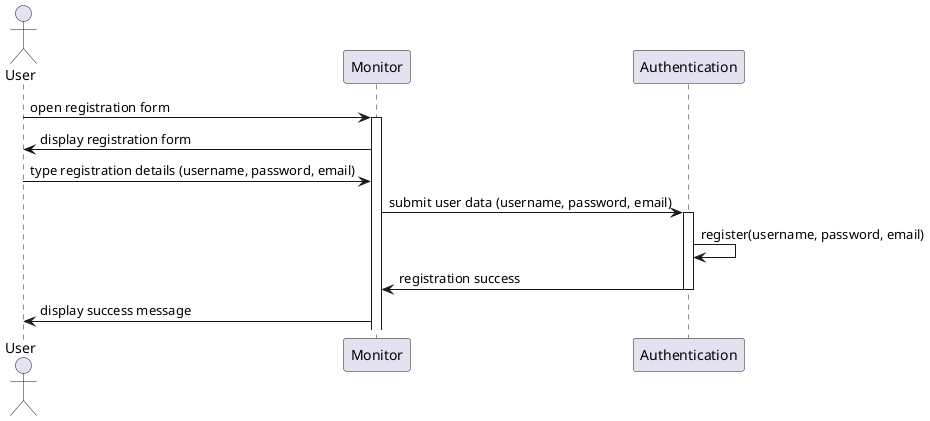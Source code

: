 @startuml
actor User
participant Monitor
participant Authentication

User -> Monitor: open registration form
activate Monitor
Monitor -> User: display registration form

User -> Monitor: type registration details (username, password, email)
Monitor -> Authentication: submit user data (username, password, email)
activate Authentication
Authentication -> Authentication: register(username, password, email)
Authentication -> Monitor: registration success
deactivate Authentication
Monitor -> User: display success message

@enduml
